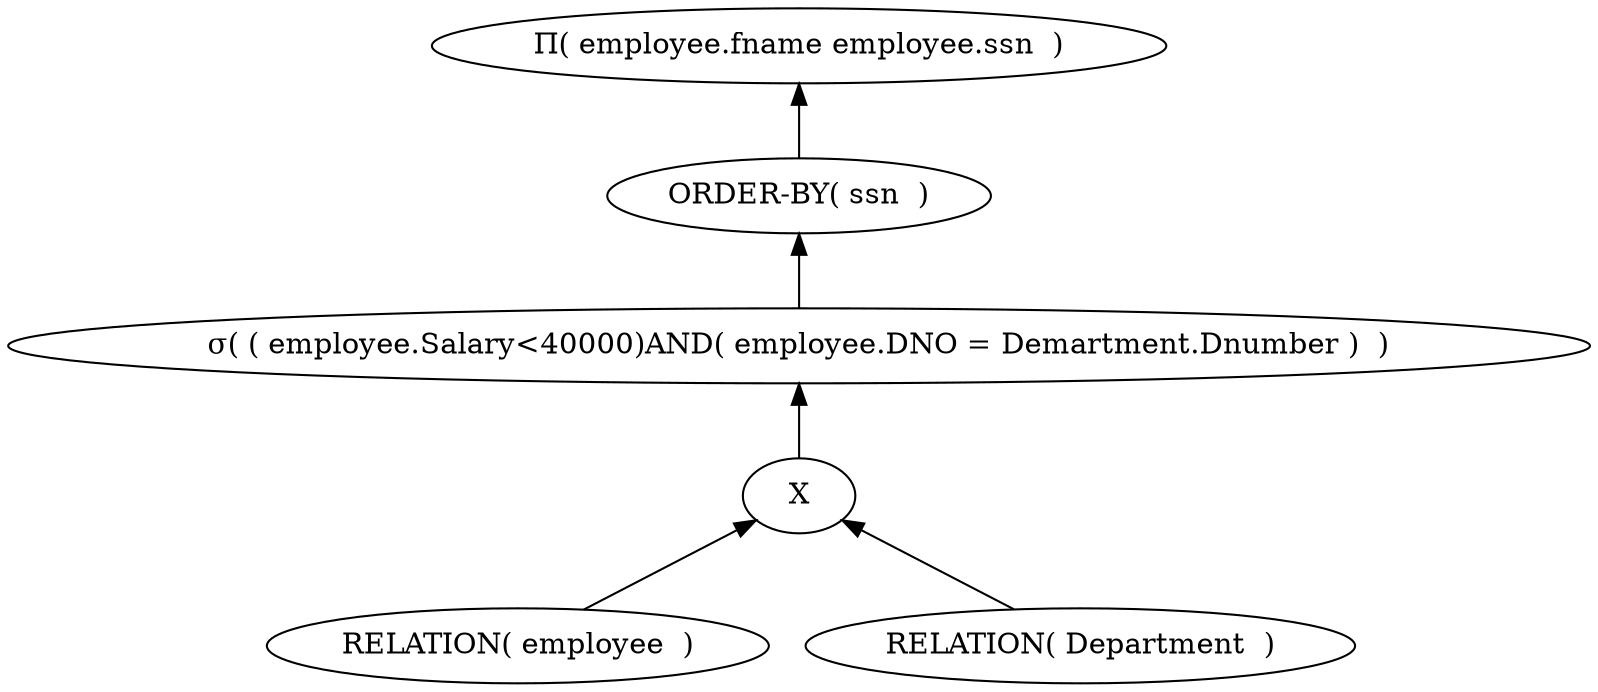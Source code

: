 digraph G {
edge [dir=back]
node1[ label = "&#928;( employee.fname employee.ssn  )"]
node2[ label = "ORDER-BY( ssn  )" ]
node1->node2
node3[ label = "&#963;( ( employee.Salary<40000)AND( employee.DNO = Demartment.Dnumber )  )" ]
node2->node3
node4[ label = "X"]
node3->node4
node5[ label = "RELATION( employee  )" ]
node4->node5
node6[ label = "RELATION( Department  )" ]
node4->node6
}
